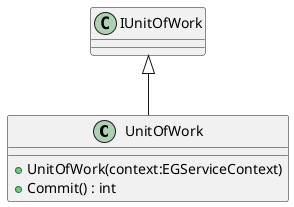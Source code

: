 @startuml
class UnitOfWork {
    + UnitOfWork(context:EGServiceContext)
    + Commit() : int
}
IUnitOfWork <|-- UnitOfWork
@enduml
